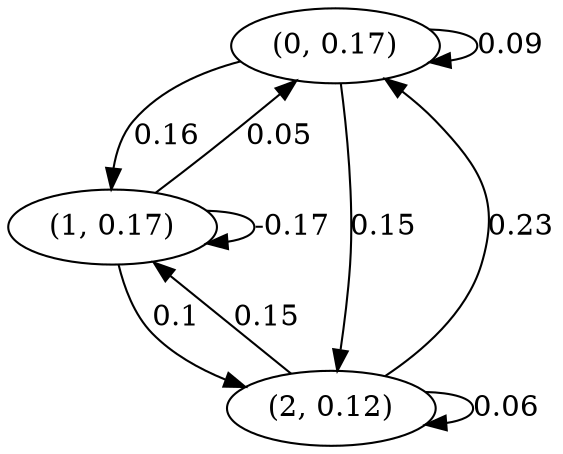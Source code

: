 digraph {
    0 [ label = "(0, 0.17)" ]
    1 [ label = "(1, 0.17)" ]
    2 [ label = "(2, 0.12)" ]
    0 -> 0 [ label = "0.09" ]
    1 -> 1 [ label = "-0.17" ]
    2 -> 2 [ label = "0.06" ]
    1 -> 0 [ label = "0.05" ]
    2 -> 0 [ label = "0.23" ]
    0 -> 1 [ label = "0.16" ]
    2 -> 1 [ label = "0.15" ]
    0 -> 2 [ label = "0.15" ]
    1 -> 2 [ label = "0.1" ]
}

